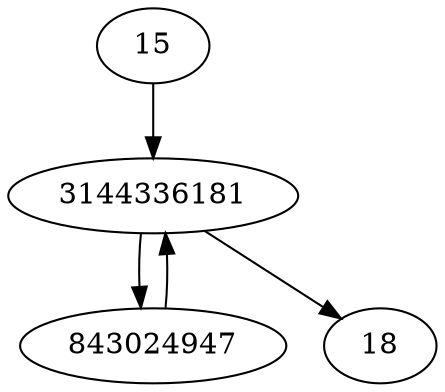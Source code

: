 strict digraph  {
18;
843024947;
3144336181;
15;
843024947 -> 3144336181;
3144336181 -> 843024947;
3144336181 -> 18;
15 -> 3144336181;
}
